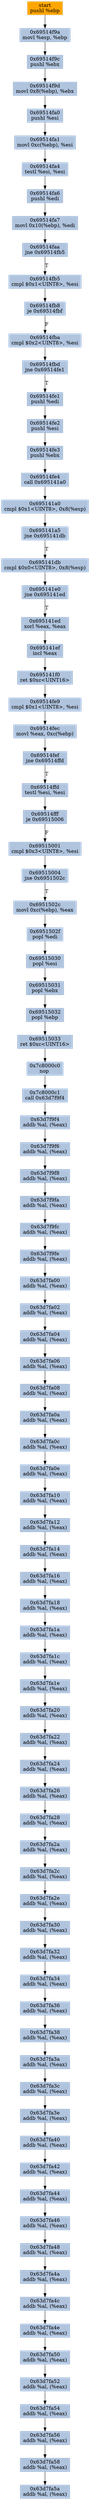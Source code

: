 digraph G {
node[shape=rectangle,style=filled,fillcolor=lightsteelblue,color=lightsteelblue]
bgcolor="transparent"
a0x69514f99pushl_ebp[label="start\npushl %ebp",color="lightgrey",fillcolor="orange"];
a0x69514f9amovl_esp_ebp[label="0x69514f9a\nmovl %esp, %ebp"];
a0x69514f9cpushl_ebx[label="0x69514f9c\npushl %ebx"];
a0x69514f9dmovl_0x8ebp__ebx[label="0x69514f9d\nmovl 0x8(%ebp), %ebx"];
a0x69514fa0pushl_esi[label="0x69514fa0\npushl %esi"];
a0x69514fa1movl_0xcebp__esi[label="0x69514fa1\nmovl 0xc(%ebp), %esi"];
a0x69514fa4testl_esi_esi[label="0x69514fa4\ntestl %esi, %esi"];
a0x69514fa6pushl_edi[label="0x69514fa6\npushl %edi"];
a0x69514fa7movl_0x10ebp__edi[label="0x69514fa7\nmovl 0x10(%ebp), %edi"];
a0x69514faajne_0x69514fb5[label="0x69514faa\njne 0x69514fb5"];
a0x69514fb5cmpl_0x1UINT8_esi[label="0x69514fb5\ncmpl $0x1<UINT8>, %esi"];
a0x69514fb8je_0x69514fbf[label="0x69514fb8\nje 0x69514fbf"];
a0x69514fbacmpl_0x2UINT8_esi[label="0x69514fba\ncmpl $0x2<UINT8>, %esi"];
a0x69514fbdjne_0x69514fe1[label="0x69514fbd\njne 0x69514fe1"];
a0x69514fe1pushl_edi[label="0x69514fe1\npushl %edi"];
a0x69514fe2pushl_esi[label="0x69514fe2\npushl %esi"];
a0x69514fe3pushl_ebx[label="0x69514fe3\npushl %ebx"];
a0x69514fe4call_0x695141a0[label="0x69514fe4\ncall 0x695141a0"];
a0x695141a0cmpl_0x1UINT8_0x8esp_[label="0x695141a0\ncmpl $0x1<UINT8>, 0x8(%esp)"];
a0x695141a5jne_0x695141db[label="0x695141a5\njne 0x695141db"];
a0x695141dbcmpl_0x0UINT8_0x8esp_[label="0x695141db\ncmpl $0x0<UINT8>, 0x8(%esp)"];
a0x695141e0jne_0x695141ed[label="0x695141e0\njne 0x695141ed"];
a0x695141edxorl_eax_eax[label="0x695141ed\nxorl %eax, %eax"];
a0x695141efincl_eax[label="0x695141ef\nincl %eax"];
a0x695141f0ret_0xcUINT16[label="0x695141f0\nret $0xc<UINT16>"];
a0x69514fe9cmpl_0x1UINT8_esi[label="0x69514fe9\ncmpl $0x1<UINT8>, %esi"];
a0x69514fecmovl_eax_0xcebp_[label="0x69514fec\nmovl %eax, 0xc(%ebp)"];
a0x69514fefjne_0x69514ffd[label="0x69514fef\njne 0x69514ffd"];
a0x69514ffdtestl_esi_esi[label="0x69514ffd\ntestl %esi, %esi"];
a0x69514fffje_0x69515006[label="0x69514fff\nje 0x69515006"];
a0x69515001cmpl_0x3UINT8_esi[label="0x69515001\ncmpl $0x3<UINT8>, %esi"];
a0x69515004jne_0x6951502c[label="0x69515004\njne 0x6951502c"];
a0x6951502cmovl_0xcebp__eax[label="0x6951502c\nmovl 0xc(%ebp), %eax"];
a0x6951502fpopl_edi[label="0x6951502f\npopl %edi"];
a0x69515030popl_esi[label="0x69515030\npopl %esi"];
a0x69515031popl_ebx[label="0x69515031\npopl %ebx"];
a0x69515032popl_ebp[label="0x69515032\npopl %ebp"];
a0x69515033ret_0xcUINT16[label="0x69515033\nret $0xc<UINT16>"];
a0x7c8000c0nop_[label="0x7c8000c0\nnop "];
a0x7c8000c1call_0x63d7f9f4[label="0x7c8000c1\ncall 0x63d7f9f4"];
a0x63d7f9f4addb_al_eax_[label="0x63d7f9f4\naddb %al, (%eax)"];
a0x63d7f9f6addb_al_eax_[label="0x63d7f9f6\naddb %al, (%eax)"];
a0x63d7f9f8addb_al_eax_[label="0x63d7f9f8\naddb %al, (%eax)"];
a0x63d7f9faaddb_al_eax_[label="0x63d7f9fa\naddb %al, (%eax)"];
a0x63d7f9fcaddb_al_eax_[label="0x63d7f9fc\naddb %al, (%eax)"];
a0x63d7f9feaddb_al_eax_[label="0x63d7f9fe\naddb %al, (%eax)"];
a0x63d7fa00addb_al_eax_[label="0x63d7fa00\naddb %al, (%eax)"];
a0x63d7fa02addb_al_eax_[label="0x63d7fa02\naddb %al, (%eax)"];
a0x63d7fa04addb_al_eax_[label="0x63d7fa04\naddb %al, (%eax)"];
a0x63d7fa06addb_al_eax_[label="0x63d7fa06\naddb %al, (%eax)"];
a0x63d7fa08addb_al_eax_[label="0x63d7fa08\naddb %al, (%eax)"];
a0x63d7fa0aaddb_al_eax_[label="0x63d7fa0a\naddb %al, (%eax)"];
a0x63d7fa0caddb_al_eax_[label="0x63d7fa0c\naddb %al, (%eax)"];
a0x63d7fa0eaddb_al_eax_[label="0x63d7fa0e\naddb %al, (%eax)"];
a0x63d7fa10addb_al_eax_[label="0x63d7fa10\naddb %al, (%eax)"];
a0x63d7fa12addb_al_eax_[label="0x63d7fa12\naddb %al, (%eax)"];
a0x63d7fa14addb_al_eax_[label="0x63d7fa14\naddb %al, (%eax)"];
a0x63d7fa16addb_al_eax_[label="0x63d7fa16\naddb %al, (%eax)"];
a0x63d7fa18addb_al_eax_[label="0x63d7fa18\naddb %al, (%eax)"];
a0x63d7fa1aaddb_al_eax_[label="0x63d7fa1a\naddb %al, (%eax)"];
a0x63d7fa1caddb_al_eax_[label="0x63d7fa1c\naddb %al, (%eax)"];
a0x63d7fa1eaddb_al_eax_[label="0x63d7fa1e\naddb %al, (%eax)"];
a0x63d7fa20addb_al_eax_[label="0x63d7fa20\naddb %al, (%eax)"];
a0x63d7fa22addb_al_eax_[label="0x63d7fa22\naddb %al, (%eax)"];
a0x63d7fa24addb_al_eax_[label="0x63d7fa24\naddb %al, (%eax)"];
a0x63d7fa26addb_al_eax_[label="0x63d7fa26\naddb %al, (%eax)"];
a0x63d7fa28addb_al_eax_[label="0x63d7fa28\naddb %al, (%eax)"];
a0x63d7fa2aaddb_al_eax_[label="0x63d7fa2a\naddb %al, (%eax)"];
a0x63d7fa2caddb_al_eax_[label="0x63d7fa2c\naddb %al, (%eax)"];
a0x63d7fa2eaddb_al_eax_[label="0x63d7fa2e\naddb %al, (%eax)"];
a0x63d7fa30addb_al_eax_[label="0x63d7fa30\naddb %al, (%eax)"];
a0x63d7fa32addb_al_eax_[label="0x63d7fa32\naddb %al, (%eax)"];
a0x63d7fa34addb_al_eax_[label="0x63d7fa34\naddb %al, (%eax)"];
a0x63d7fa36addb_al_eax_[label="0x63d7fa36\naddb %al, (%eax)"];
a0x63d7fa38addb_al_eax_[label="0x63d7fa38\naddb %al, (%eax)"];
a0x63d7fa3aaddb_al_eax_[label="0x63d7fa3a\naddb %al, (%eax)"];
a0x63d7fa3caddb_al_eax_[label="0x63d7fa3c\naddb %al, (%eax)"];
a0x63d7fa3eaddb_al_eax_[label="0x63d7fa3e\naddb %al, (%eax)"];
a0x63d7fa40addb_al_eax_[label="0x63d7fa40\naddb %al, (%eax)"];
a0x63d7fa42addb_al_eax_[label="0x63d7fa42\naddb %al, (%eax)"];
a0x63d7fa44addb_al_eax_[label="0x63d7fa44\naddb %al, (%eax)"];
a0x63d7fa46addb_al_eax_[label="0x63d7fa46\naddb %al, (%eax)"];
a0x63d7fa48addb_al_eax_[label="0x63d7fa48\naddb %al, (%eax)"];
a0x63d7fa4aaddb_al_eax_[label="0x63d7fa4a\naddb %al, (%eax)"];
a0x63d7fa4caddb_al_eax_[label="0x63d7fa4c\naddb %al, (%eax)"];
a0x63d7fa4eaddb_al_eax_[label="0x63d7fa4e\naddb %al, (%eax)"];
a0x63d7fa50addb_al_eax_[label="0x63d7fa50\naddb %al, (%eax)"];
a0x63d7fa52addb_al_eax_[label="0x63d7fa52\naddb %al, (%eax)"];
a0x63d7fa54addb_al_eax_[label="0x63d7fa54\naddb %al, (%eax)"];
a0x63d7fa56addb_al_eax_[label="0x63d7fa56\naddb %al, (%eax)"];
a0x63d7fa58addb_al_eax_[label="0x63d7fa58\naddb %al, (%eax)"];
a0x63d7fa5aaddb_al_eax_[label="0x63d7fa5a\naddb %al, (%eax)"];
a0x69514f99pushl_ebp -> a0x69514f9amovl_esp_ebp [color="#000000"];
a0x69514f9amovl_esp_ebp -> a0x69514f9cpushl_ebx [color="#000000"];
a0x69514f9cpushl_ebx -> a0x69514f9dmovl_0x8ebp__ebx [color="#000000"];
a0x69514f9dmovl_0x8ebp__ebx -> a0x69514fa0pushl_esi [color="#000000"];
a0x69514fa0pushl_esi -> a0x69514fa1movl_0xcebp__esi [color="#000000"];
a0x69514fa1movl_0xcebp__esi -> a0x69514fa4testl_esi_esi [color="#000000"];
a0x69514fa4testl_esi_esi -> a0x69514fa6pushl_edi [color="#000000"];
a0x69514fa6pushl_edi -> a0x69514fa7movl_0x10ebp__edi [color="#000000"];
a0x69514fa7movl_0x10ebp__edi -> a0x69514faajne_0x69514fb5 [color="#000000"];
a0x69514faajne_0x69514fb5 -> a0x69514fb5cmpl_0x1UINT8_esi [color="#000000",label="T"];
a0x69514fb5cmpl_0x1UINT8_esi -> a0x69514fb8je_0x69514fbf [color="#000000"];
a0x69514fb8je_0x69514fbf -> a0x69514fbacmpl_0x2UINT8_esi [color="#000000",label="F"];
a0x69514fbacmpl_0x2UINT8_esi -> a0x69514fbdjne_0x69514fe1 [color="#000000"];
a0x69514fbdjne_0x69514fe1 -> a0x69514fe1pushl_edi [color="#000000",label="T"];
a0x69514fe1pushl_edi -> a0x69514fe2pushl_esi [color="#000000"];
a0x69514fe2pushl_esi -> a0x69514fe3pushl_ebx [color="#000000"];
a0x69514fe3pushl_ebx -> a0x69514fe4call_0x695141a0 [color="#000000"];
a0x69514fe4call_0x695141a0 -> a0x695141a0cmpl_0x1UINT8_0x8esp_ [color="#000000"];
a0x695141a0cmpl_0x1UINT8_0x8esp_ -> a0x695141a5jne_0x695141db [color="#000000"];
a0x695141a5jne_0x695141db -> a0x695141dbcmpl_0x0UINT8_0x8esp_ [color="#000000",label="T"];
a0x695141dbcmpl_0x0UINT8_0x8esp_ -> a0x695141e0jne_0x695141ed [color="#000000"];
a0x695141e0jne_0x695141ed -> a0x695141edxorl_eax_eax [color="#000000",label="T"];
a0x695141edxorl_eax_eax -> a0x695141efincl_eax [color="#000000"];
a0x695141efincl_eax -> a0x695141f0ret_0xcUINT16 [color="#000000"];
a0x695141f0ret_0xcUINT16 -> a0x69514fe9cmpl_0x1UINT8_esi [color="#000000"];
a0x69514fe9cmpl_0x1UINT8_esi -> a0x69514fecmovl_eax_0xcebp_ [color="#000000"];
a0x69514fecmovl_eax_0xcebp_ -> a0x69514fefjne_0x69514ffd [color="#000000"];
a0x69514fefjne_0x69514ffd -> a0x69514ffdtestl_esi_esi [color="#000000",label="T"];
a0x69514ffdtestl_esi_esi -> a0x69514fffje_0x69515006 [color="#000000"];
a0x69514fffje_0x69515006 -> a0x69515001cmpl_0x3UINT8_esi [color="#000000",label="F"];
a0x69515001cmpl_0x3UINT8_esi -> a0x69515004jne_0x6951502c [color="#000000"];
a0x69515004jne_0x6951502c -> a0x6951502cmovl_0xcebp__eax [color="#000000",label="T"];
a0x6951502cmovl_0xcebp__eax -> a0x6951502fpopl_edi [color="#000000"];
a0x6951502fpopl_edi -> a0x69515030popl_esi [color="#000000"];
a0x69515030popl_esi -> a0x69515031popl_ebx [color="#000000"];
a0x69515031popl_ebx -> a0x69515032popl_ebp [color="#000000"];
a0x69515032popl_ebp -> a0x69515033ret_0xcUINT16 [color="#000000"];
a0x69515033ret_0xcUINT16 -> a0x7c8000c0nop_ [color="#000000"];
a0x7c8000c0nop_ -> a0x7c8000c1call_0x63d7f9f4 [color="#000000"];
a0x7c8000c1call_0x63d7f9f4 -> a0x63d7f9f4addb_al_eax_ [color="#000000"];
a0x63d7f9f4addb_al_eax_ -> a0x63d7f9f6addb_al_eax_ [color="#000000"];
a0x63d7f9f6addb_al_eax_ -> a0x63d7f9f8addb_al_eax_ [color="#000000"];
a0x63d7f9f8addb_al_eax_ -> a0x63d7f9faaddb_al_eax_ [color="#000000"];
a0x63d7f9faaddb_al_eax_ -> a0x63d7f9fcaddb_al_eax_ [color="#000000"];
a0x63d7f9fcaddb_al_eax_ -> a0x63d7f9feaddb_al_eax_ [color="#000000"];
a0x63d7f9feaddb_al_eax_ -> a0x63d7fa00addb_al_eax_ [color="#000000"];
a0x63d7fa00addb_al_eax_ -> a0x63d7fa02addb_al_eax_ [color="#000000"];
a0x63d7fa02addb_al_eax_ -> a0x63d7fa04addb_al_eax_ [color="#000000"];
a0x63d7fa04addb_al_eax_ -> a0x63d7fa06addb_al_eax_ [color="#000000"];
a0x63d7fa06addb_al_eax_ -> a0x63d7fa08addb_al_eax_ [color="#000000"];
a0x63d7fa08addb_al_eax_ -> a0x63d7fa0aaddb_al_eax_ [color="#000000"];
a0x63d7fa0aaddb_al_eax_ -> a0x63d7fa0caddb_al_eax_ [color="#000000"];
a0x63d7fa0caddb_al_eax_ -> a0x63d7fa0eaddb_al_eax_ [color="#000000"];
a0x63d7fa0eaddb_al_eax_ -> a0x63d7fa10addb_al_eax_ [color="#000000"];
a0x63d7fa10addb_al_eax_ -> a0x63d7fa12addb_al_eax_ [color="#000000"];
a0x63d7fa12addb_al_eax_ -> a0x63d7fa14addb_al_eax_ [color="#000000"];
a0x63d7fa14addb_al_eax_ -> a0x63d7fa16addb_al_eax_ [color="#000000"];
a0x63d7fa16addb_al_eax_ -> a0x63d7fa18addb_al_eax_ [color="#000000"];
a0x63d7fa18addb_al_eax_ -> a0x63d7fa1aaddb_al_eax_ [color="#000000"];
a0x63d7fa1aaddb_al_eax_ -> a0x63d7fa1caddb_al_eax_ [color="#000000"];
a0x63d7fa1caddb_al_eax_ -> a0x63d7fa1eaddb_al_eax_ [color="#000000"];
a0x63d7fa1eaddb_al_eax_ -> a0x63d7fa20addb_al_eax_ [color="#000000"];
a0x63d7fa20addb_al_eax_ -> a0x63d7fa22addb_al_eax_ [color="#000000"];
a0x63d7fa22addb_al_eax_ -> a0x63d7fa24addb_al_eax_ [color="#000000"];
a0x63d7fa24addb_al_eax_ -> a0x63d7fa26addb_al_eax_ [color="#000000"];
a0x63d7fa26addb_al_eax_ -> a0x63d7fa28addb_al_eax_ [color="#000000"];
a0x63d7fa28addb_al_eax_ -> a0x63d7fa2aaddb_al_eax_ [color="#000000"];
a0x63d7fa2aaddb_al_eax_ -> a0x63d7fa2caddb_al_eax_ [color="#000000"];
a0x63d7fa2caddb_al_eax_ -> a0x63d7fa2eaddb_al_eax_ [color="#000000"];
a0x63d7fa2eaddb_al_eax_ -> a0x63d7fa30addb_al_eax_ [color="#000000"];
a0x63d7fa30addb_al_eax_ -> a0x63d7fa32addb_al_eax_ [color="#000000"];
a0x63d7fa32addb_al_eax_ -> a0x63d7fa34addb_al_eax_ [color="#000000"];
a0x63d7fa34addb_al_eax_ -> a0x63d7fa36addb_al_eax_ [color="#000000"];
a0x63d7fa36addb_al_eax_ -> a0x63d7fa38addb_al_eax_ [color="#000000"];
a0x63d7fa38addb_al_eax_ -> a0x63d7fa3aaddb_al_eax_ [color="#000000"];
a0x63d7fa3aaddb_al_eax_ -> a0x63d7fa3caddb_al_eax_ [color="#000000"];
a0x63d7fa3caddb_al_eax_ -> a0x63d7fa3eaddb_al_eax_ [color="#000000"];
a0x63d7fa3eaddb_al_eax_ -> a0x63d7fa40addb_al_eax_ [color="#000000"];
a0x63d7fa40addb_al_eax_ -> a0x63d7fa42addb_al_eax_ [color="#000000"];
a0x63d7fa42addb_al_eax_ -> a0x63d7fa44addb_al_eax_ [color="#000000"];
a0x63d7fa44addb_al_eax_ -> a0x63d7fa46addb_al_eax_ [color="#000000"];
a0x63d7fa46addb_al_eax_ -> a0x63d7fa48addb_al_eax_ [color="#000000"];
a0x63d7fa48addb_al_eax_ -> a0x63d7fa4aaddb_al_eax_ [color="#000000"];
a0x63d7fa4aaddb_al_eax_ -> a0x63d7fa4caddb_al_eax_ [color="#000000"];
a0x63d7fa4caddb_al_eax_ -> a0x63d7fa4eaddb_al_eax_ [color="#000000"];
a0x63d7fa4eaddb_al_eax_ -> a0x63d7fa50addb_al_eax_ [color="#000000"];
a0x63d7fa50addb_al_eax_ -> a0x63d7fa52addb_al_eax_ [color="#000000"];
a0x63d7fa52addb_al_eax_ -> a0x63d7fa54addb_al_eax_ [color="#000000"];
a0x63d7fa54addb_al_eax_ -> a0x63d7fa56addb_al_eax_ [color="#000000"];
a0x63d7fa56addb_al_eax_ -> a0x63d7fa58addb_al_eax_ [color="#000000"];
a0x63d7fa58addb_al_eax_ -> a0x63d7fa5aaddb_al_eax_ [color="#000000"];
}
